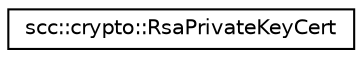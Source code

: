 digraph "Graphical Class Hierarchy"
{
 // LATEX_PDF_SIZE
  edge [fontname="Helvetica",fontsize="10",labelfontname="Helvetica",labelfontsize="10"];
  node [fontname="Helvetica",fontsize="10",shape=record];
  rankdir="LR";
  Node0 [label="scc::crypto::RsaPrivateKeyCert",height=0.2,width=0.4,color="black", fillcolor="white", style="filled",URL="$d1/db5/structscc_1_1crypto_1_1RsaPrivateKeyCert.html",tooltip="RSA private key certificate."];
}
